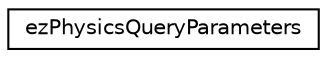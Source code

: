 digraph "Graphical Class Hierarchy"
{
 // LATEX_PDF_SIZE
  edge [fontname="Helvetica",fontsize="10",labelfontname="Helvetica",labelfontsize="10"];
  node [fontname="Helvetica",fontsize="10",shape=record];
  rankdir="LR";
  Node0 [label="ezPhysicsQueryParameters",height=0.2,width=0.4,color="black", fillcolor="white", style="filled",URL="$d7/de5/structez_physics_query_parameters.htm",tooltip=" "];
}
